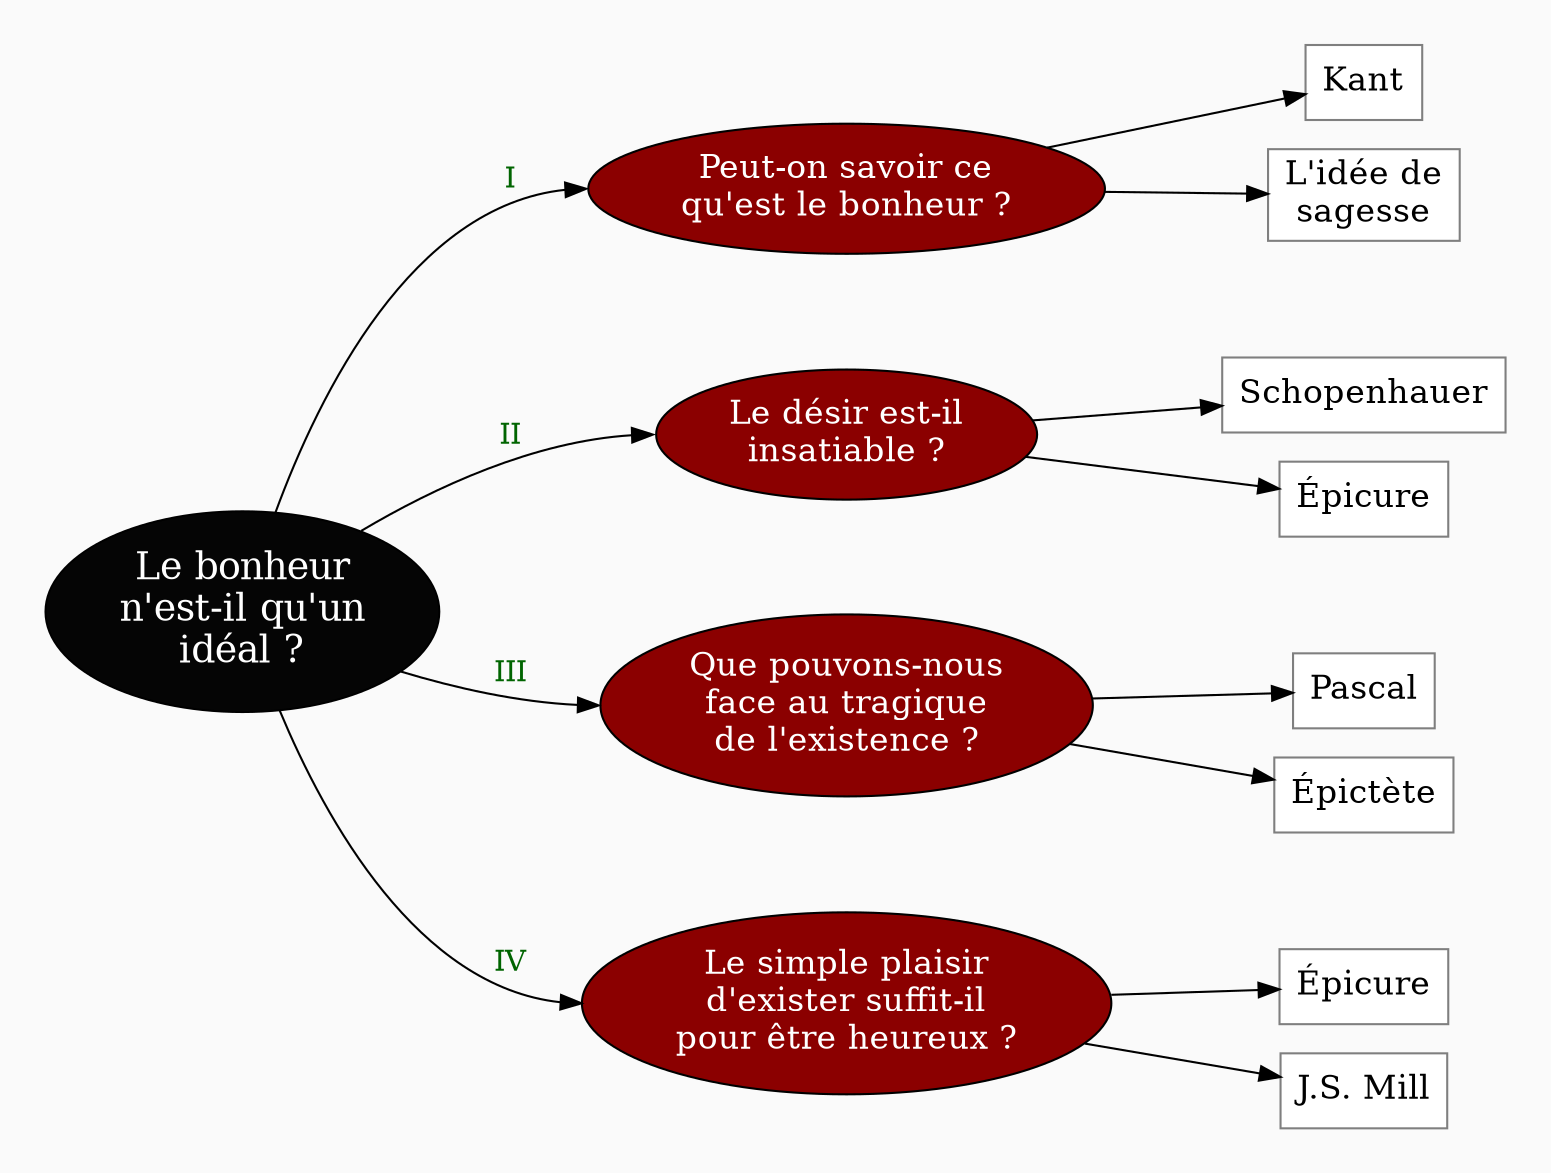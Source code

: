 digraph G {
// Template : diagram
// Usage : 
rankdir=LR
splines=true
//splines=curved
bgcolor=grey98
pad=0.3
style=filled
edge[minlen=3]
node[style=filled, fontcolor=white]
ranksep=0.1
nodesep=0.2

// NIVEAU 1
node[fillcolor=grey2, fontsize=18]
a1[label="Le bonheur
n'est-il qu'un
idéal ?"]

// NIVEAU 2
node[fillcolor=red4, fontsize=16]
a1->b1[headport=w,label=<<FONT color="darkgreen"><br/>I</FONT>>]
a1->b2[headport=w,label=<<FONT color="darkgreen"><br/>II</FONT>>]
a1->b3[headport=w,label=<<FONT color="darkgreen"><br/>III</FONT>>]
a1->b4[headport=w,label=<<FONT color="darkgreen"><br/>IV</FONT>>]
b1[label="Peut-on savoir ce
qu'est le bonheur ?"]    
b2[label="Le désir est-il
insatiable ?"]
b3[label="Que pouvons-nous
face au tragique
de l'existence ?"]
b4[label="Le simple plaisir
d'exister suffit-il
pour être heureux ?"]




{rank=same;b1->b2->b3->b4[style=invis, minlen=2]}

node[fontcolor=black]
// NIVEAU 3 (sans intermédiaire)
node [shape=box, fillcolor=white, color=grey50]
// c1[label=""]
b1->{c1,c2}
c1[label="Kant"]
c2[label="L'idée de
sagesse"]

b2->{c3,c4}
c3[label="Schopenhauer"]
c4[label="Épicure"]

b3->{c5,c6}
c5[label="Pascal"]
c6[label="Épictète"]

b4->{c7,c8}
c7[label="Épicure"]
c8[label="J.S. Mill"]


{rank=same;c2->c3[style=invis, minlen=2]}
{rank=same;c4->c5[style=invis, minlen=2]}
{rank=same;c6->c7[style=invis, minlen=2]}



// INTERMÉDIAIRE AVANT NIVEAU 3
node[fillcolor=grey78, shape=oval]
// [arrowhead=none]
// bc1[label=""]

// NIVEAU 3 (avec intermédiaire)
node[fillcolor=white, shape=box, color=grey50]
// c1[label=""]

// NIVEAU 4
node[style="filled,rounded", fillcolor=white, shape=box, color=grey50]
// d1[label=""]

// ÉTIQUETTES EN ROUGE
node[shape=plaintext, fontcolor=firebrick3, fillcolor=grey98]
// e1[label=< <B>= Titre</B><BR /><BR />Contenu<BR /> >]
// e1[label=""]
// ->e1[minlen=1, style=invis]



// REMARQUES EN BLEU
node[color=blue, shape=box, margin=0.07, fontcolor=black, fontsize=12, style="dashed", penwidth=0.6]
edge[color=blue, arrowhead="none", xlabel="", style="dashed", penwidth=0.6]
// r1[label=""]
// {rank=same;->r1}
// {rank=same;r1->[dir=back]}

}
